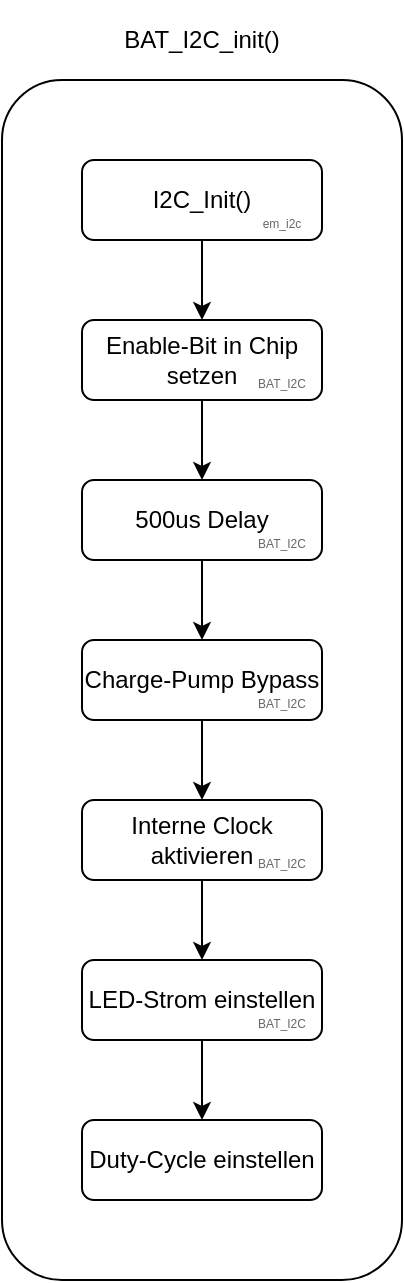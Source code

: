 <mxfile version="18.1.3" type="device"><diagram id="INcF-w_3q2-MSWeQ9I5T" name="Seite-1"><mxGraphModel dx="1221" dy="764" grid="1" gridSize="10" guides="1" tooltips="1" connect="1" arrows="1" fold="1" page="1" pageScale="1" pageWidth="827" pageHeight="1169" math="0" shadow="0"><root><mxCell id="0"/><mxCell id="1" parent="0"/><mxCell id="fVW50VjonKrhS7A89pL4-43" value="" style="rounded=1;whiteSpace=wrap;html=1;" vertex="1" parent="1"><mxGeometry x="80" y="400" width="200" height="600" as="geometry"/></mxCell><mxCell id="fVW50VjonKrhS7A89pL4-3" value="BAT_I2C_init()" style="text;html=1;strokeColor=none;fillColor=none;align=center;verticalAlign=middle;whiteSpace=wrap;rounded=0;" vertex="1" parent="1"><mxGeometry x="120" y="360" width="120" height="40" as="geometry"/></mxCell><mxCell id="fVW50VjonKrhS7A89pL4-34" style="edgeStyle=orthogonalEdgeStyle;rounded=0;orthogonalLoop=1;jettySize=auto;html=1;exitX=0.5;exitY=1;exitDx=0;exitDy=0;entryX=0.5;entryY=0;entryDx=0;entryDy=0;fontSize=6;fontColor=#000000;" edge="1" parent="1" source="fVW50VjonKrhS7A89pL4-15" target="fVW50VjonKrhS7A89pL4-21"><mxGeometry relative="1" as="geometry"/></mxCell><mxCell id="fVW50VjonKrhS7A89pL4-15" value="I2C_Init()" style="rounded=1;whiteSpace=wrap;html=1;" vertex="1" parent="1"><mxGeometry x="120" y="440" width="120" height="40" as="geometry"/></mxCell><mxCell id="fVW50VjonKrhS7A89pL4-35" style="edgeStyle=orthogonalEdgeStyle;rounded=0;orthogonalLoop=1;jettySize=auto;html=1;exitX=0.5;exitY=1;exitDx=0;exitDy=0;entryX=0.5;entryY=0;entryDx=0;entryDy=0;fontSize=6;fontColor=#000000;" edge="1" parent="1" source="fVW50VjonKrhS7A89pL4-21" target="fVW50VjonKrhS7A89pL4-25"><mxGeometry relative="1" as="geometry"/></mxCell><mxCell id="fVW50VjonKrhS7A89pL4-21" value="Enable-Bit in Chip setzen" style="rounded=1;whiteSpace=wrap;html=1;" vertex="1" parent="1"><mxGeometry x="120" y="520" width="120" height="40" as="geometry"/></mxCell><mxCell id="fVW50VjonKrhS7A89pL4-22" value="&lt;font style=&quot;font-size: 6px;&quot;&gt;em_i2c&lt;/font&gt;" style="text;html=1;strokeColor=none;fillColor=none;align=center;verticalAlign=middle;whiteSpace=wrap;rounded=0;fontColor=#666666;" vertex="1" parent="1"><mxGeometry x="200" y="460" width="40" height="20" as="geometry"/></mxCell><mxCell id="fVW50VjonKrhS7A89pL4-24" value="&lt;font style=&quot;font-size: 6px;&quot;&gt;BAT_I2C&lt;/font&gt;" style="text;html=1;strokeColor=none;fillColor=none;align=center;verticalAlign=middle;whiteSpace=wrap;rounded=0;fontColor=#666666;" vertex="1" parent="1"><mxGeometry x="200" y="540" width="40" height="20" as="geometry"/></mxCell><mxCell id="fVW50VjonKrhS7A89pL4-36" style="edgeStyle=orthogonalEdgeStyle;rounded=0;orthogonalLoop=1;jettySize=auto;html=1;exitX=0.5;exitY=1;exitDx=0;exitDy=0;entryX=0.5;entryY=0;entryDx=0;entryDy=0;fontSize=6;fontColor=#000000;" edge="1" parent="1" source="fVW50VjonKrhS7A89pL4-25" target="fVW50VjonKrhS7A89pL4-27"><mxGeometry relative="1" as="geometry"/></mxCell><mxCell id="fVW50VjonKrhS7A89pL4-25" value="500us Delay" style="rounded=1;whiteSpace=wrap;html=1;" vertex="1" parent="1"><mxGeometry x="120" y="600" width="120" height="40" as="geometry"/></mxCell><mxCell id="fVW50VjonKrhS7A89pL4-26" value="&lt;font style=&quot;font-size: 6px;&quot;&gt;BAT_I2C&lt;/font&gt;" style="text;html=1;strokeColor=none;fillColor=none;align=center;verticalAlign=middle;whiteSpace=wrap;rounded=0;fontColor=#666666;" vertex="1" parent="1"><mxGeometry x="200" y="620" width="40" height="20" as="geometry"/></mxCell><mxCell id="fVW50VjonKrhS7A89pL4-37" style="edgeStyle=orthogonalEdgeStyle;rounded=0;orthogonalLoop=1;jettySize=auto;html=1;exitX=0.5;exitY=1;exitDx=0;exitDy=0;entryX=0.5;entryY=0;entryDx=0;entryDy=0;fontSize=6;fontColor=#000000;" edge="1" parent="1" source="fVW50VjonKrhS7A89pL4-27" target="fVW50VjonKrhS7A89pL4-29"><mxGeometry relative="1" as="geometry"/></mxCell><mxCell id="fVW50VjonKrhS7A89pL4-27" value="Charge-Pump Bypass" style="rounded=1;whiteSpace=wrap;html=1;" vertex="1" parent="1"><mxGeometry x="120" y="680" width="120" height="40" as="geometry"/></mxCell><mxCell id="fVW50VjonKrhS7A89pL4-28" value="&lt;font style=&quot;font-size: 6px;&quot;&gt;BAT_I2C&lt;/font&gt;" style="text;html=1;strokeColor=none;fillColor=none;align=center;verticalAlign=middle;whiteSpace=wrap;rounded=0;fontColor=#666666;" vertex="1" parent="1"><mxGeometry x="200" y="700" width="40" height="20" as="geometry"/></mxCell><mxCell id="fVW50VjonKrhS7A89pL4-38" style="edgeStyle=orthogonalEdgeStyle;rounded=0;orthogonalLoop=1;jettySize=auto;html=1;exitX=0.5;exitY=1;exitDx=0;exitDy=0;entryX=0.5;entryY=0;entryDx=0;entryDy=0;fontSize=6;fontColor=#000000;" edge="1" parent="1" source="fVW50VjonKrhS7A89pL4-29" target="fVW50VjonKrhS7A89pL4-31"><mxGeometry relative="1" as="geometry"/></mxCell><mxCell id="fVW50VjonKrhS7A89pL4-29" value="Interne Clock aktivieren" style="rounded=1;whiteSpace=wrap;html=1;" vertex="1" parent="1"><mxGeometry x="120" y="760" width="120" height="40" as="geometry"/></mxCell><mxCell id="fVW50VjonKrhS7A89pL4-30" value="&lt;font style=&quot;font-size: 6px;&quot;&gt;BAT_I2C&lt;/font&gt;" style="text;html=1;strokeColor=none;fillColor=none;align=center;verticalAlign=middle;whiteSpace=wrap;rounded=0;fontColor=#666666;" vertex="1" parent="1"><mxGeometry x="200" y="780" width="40" height="20" as="geometry"/></mxCell><mxCell id="fVW50VjonKrhS7A89pL4-39" style="edgeStyle=orthogonalEdgeStyle;rounded=0;orthogonalLoop=1;jettySize=auto;html=1;exitX=0.5;exitY=1;exitDx=0;exitDy=0;entryX=0.5;entryY=0;entryDx=0;entryDy=0;fontSize=6;fontColor=#000000;" edge="1" parent="1" source="fVW50VjonKrhS7A89pL4-31" target="fVW50VjonKrhS7A89pL4-33"><mxGeometry relative="1" as="geometry"/></mxCell><mxCell id="fVW50VjonKrhS7A89pL4-31" value="LED-Strom einstellen" style="rounded=1;whiteSpace=wrap;html=1;" vertex="1" parent="1"><mxGeometry x="120" y="840" width="120" height="40" as="geometry"/></mxCell><mxCell id="fVW50VjonKrhS7A89pL4-32" value="&lt;font style=&quot;font-size: 6px;&quot;&gt;BAT_I2C&lt;/font&gt;" style="text;html=1;strokeColor=none;fillColor=none;align=center;verticalAlign=middle;whiteSpace=wrap;rounded=0;fontColor=#666666;" vertex="1" parent="1"><mxGeometry x="200" y="860" width="40" height="20" as="geometry"/></mxCell><mxCell id="fVW50VjonKrhS7A89pL4-33" value="Duty-Cycle einstellen" style="rounded=1;whiteSpace=wrap;html=1;" vertex="1" parent="1"><mxGeometry x="120" y="920" width="120" height="40" as="geometry"/></mxCell></root></mxGraphModel></diagram></mxfile>